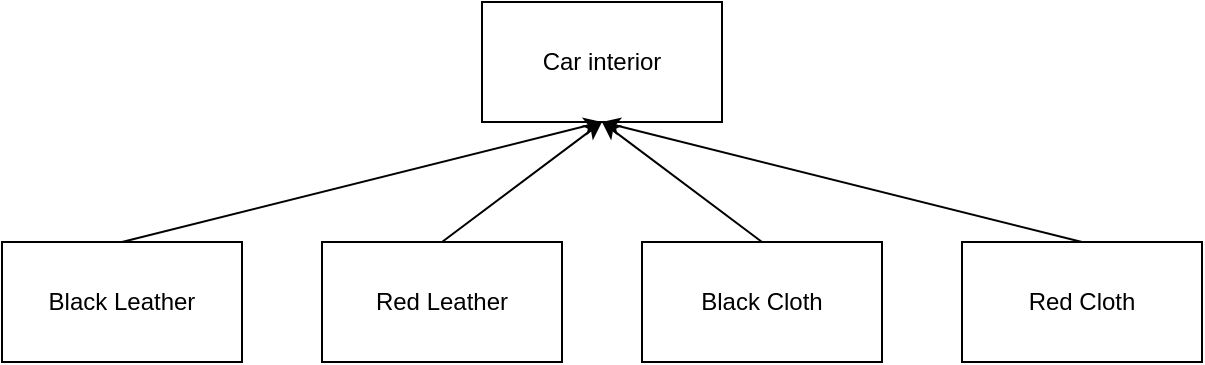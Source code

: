 <mxfile version="17.1.3" type="device" pages="2"><diagram name="Page-1" id="929967ad-93f9-6ef4-fab6-5d389245f69c"><mxGraphModel dx="1221" dy="575" grid="1" gridSize="10" guides="1" tooltips="1" connect="1" arrows="1" fold="1" page="1" pageScale="1.5" pageWidth="1169" pageHeight="826" background="none" math="0" shadow="0"><root><mxCell id="0" style=";html=1;"/><mxCell id="1" style=";html=1;" parent="0"/><mxCell id="kHvVohVgMUW8cG8L-8LZ-1" value="Car interior" style="rounded=0;whiteSpace=wrap;html=1;" vertex="1" parent="1"><mxGeometry x="720" y="400" width="120" height="60" as="geometry"/></mxCell><mxCell id="kHvVohVgMUW8cG8L-8LZ-2" value="Black Leather" style="rounded=0;whiteSpace=wrap;html=1;" vertex="1" parent="1"><mxGeometry x="480" y="520" width="120" height="60" as="geometry"/></mxCell><mxCell id="kHvVohVgMUW8cG8L-8LZ-3" value="Red Leather" style="rounded=0;whiteSpace=wrap;html=1;" vertex="1" parent="1"><mxGeometry x="640" y="520" width="120" height="60" as="geometry"/></mxCell><mxCell id="kHvVohVgMUW8cG8L-8LZ-4" value="Black Cloth" style="rounded=0;whiteSpace=wrap;html=1;" vertex="1" parent="1"><mxGeometry x="800" y="520" width="120" height="60" as="geometry"/></mxCell><mxCell id="kHvVohVgMUW8cG8L-8LZ-5" value="Red Cloth" style="rounded=0;whiteSpace=wrap;html=1;" vertex="1" parent="1"><mxGeometry x="960" y="520" width="120" height="60" as="geometry"/></mxCell><mxCell id="kHvVohVgMUW8cG8L-8LZ-6" value="" style="endArrow=classic;html=1;rounded=0;exitX=0.5;exitY=0;exitDx=0;exitDy=0;entryX=0.5;entryY=1;entryDx=0;entryDy=0;" edge="1" parent="1" source="kHvVohVgMUW8cG8L-8LZ-2" target="kHvVohVgMUW8cG8L-8LZ-1"><mxGeometry width="50" height="50" relative="1" as="geometry"><mxPoint x="760" y="590" as="sourcePoint"/><mxPoint x="810" y="540" as="targetPoint"/></mxGeometry></mxCell><mxCell id="kHvVohVgMUW8cG8L-8LZ-7" value="" style="endArrow=classic;html=1;rounded=0;entryX=0.5;entryY=1;entryDx=0;entryDy=0;exitX=0.5;exitY=0;exitDx=0;exitDy=0;" edge="1" parent="1" source="kHvVohVgMUW8cG8L-8LZ-3" target="kHvVohVgMUW8cG8L-8LZ-1"><mxGeometry width="50" height="50" relative="1" as="geometry"><mxPoint x="590" y="730" as="sourcePoint"/><mxPoint x="640" y="680" as="targetPoint"/></mxGeometry></mxCell><mxCell id="kHvVohVgMUW8cG8L-8LZ-8" value="" style="endArrow=classic;html=1;rounded=0;exitX=0.5;exitY=0;exitDx=0;exitDy=0;" edge="1" parent="1" source="kHvVohVgMUW8cG8L-8LZ-4"><mxGeometry width="50" height="50" relative="1" as="geometry"><mxPoint x="620" y="730" as="sourcePoint"/><mxPoint x="780" y="460" as="targetPoint"/></mxGeometry></mxCell><mxCell id="kHvVohVgMUW8cG8L-8LZ-9" value="" style="endArrow=classic;html=1;rounded=0;entryX=0.5;entryY=1;entryDx=0;entryDy=0;exitX=0.5;exitY=0;exitDx=0;exitDy=0;" edge="1" parent="1" source="kHvVohVgMUW8cG8L-8LZ-5" target="kHvVohVgMUW8cG8L-8LZ-1"><mxGeometry width="50" height="50" relative="1" as="geometry"><mxPoint x="480" y="700" as="sourcePoint"/><mxPoint x="530" y="650" as="targetPoint"/></mxGeometry></mxCell></root></mxGraphModel></diagram><diagram id="C5-tlgM2WG3cfNAYKrPh" name="Page-2"><mxGraphModel dx="1038" dy="489" grid="1" gridSize="10" guides="1" tooltips="1" connect="1" arrows="1" fold="1" page="1" pageScale="1" pageWidth="850" pageHeight="1100" math="0" shadow="0"><root><mxCell id="pLxBsdumDGImjKGUMNiQ-0"/><mxCell id="pLxBsdumDGImjKGUMNiQ-1" parent="pLxBsdumDGImjKGUMNiQ-0"/><mxCell id="pLxBsdumDGImjKGUMNiQ-3" value="" style="edgeStyle=elbowEdgeStyle;elbow=vertical;endArrow=classic;html=1;rounded=0;entryX=0.25;entryY=1;entryDx=0;entryDy=0;exitX=0.185;exitY=-0.012;exitDx=0;exitDy=0;exitPerimeter=0;" edge="1" parent="pLxBsdumDGImjKGUMNiQ-1" source="pLxBsdumDGImjKGUMNiQ-12" target="pLxBsdumDGImjKGUMNiQ-10"><mxGeometry width="50" height="50" relative="1" as="geometry"><mxPoint x="230" y="840" as="sourcePoint"/><mxPoint x="280" y="790" as="targetPoint"/></mxGeometry></mxCell><mxCell id="pLxBsdumDGImjKGUMNiQ-4" value="" style="edgeStyle=elbowEdgeStyle;elbow=vertical;endArrow=classic;html=1;rounded=0;entryX=0.75;entryY=1;entryDx=0;entryDy=0;exitX=0.75;exitY=0;exitDx=0;exitDy=0;" edge="1" parent="pLxBsdumDGImjKGUMNiQ-1" source="pLxBsdumDGImjKGUMNiQ-13" target="pLxBsdumDGImjKGUMNiQ-10"><mxGeometry width="50" height="50" relative="1" as="geometry"><mxPoint x="300" y="850" as="sourcePoint"/><mxPoint x="350" y="800" as="targetPoint"/></mxGeometry></mxCell><mxCell id="pLxBsdumDGImjKGUMNiQ-5" value="" style="edgeStyle=elbowEdgeStyle;elbow=vertical;endArrow=classic;html=1;rounded=0;entryX=0.25;entryY=1;entryDx=0;entryDy=0;" edge="1" parent="pLxBsdumDGImjKGUMNiQ-1" source="pLxBsdumDGImjKGUMNiQ-10" target="pLxBsdumDGImjKGUMNiQ-9"><mxGeometry width="50" height="50" relative="1" as="geometry"><mxPoint x="425" y="690" as="sourcePoint"/><mxPoint x="475" y="640" as="targetPoint"/></mxGeometry></mxCell><mxCell id="pLxBsdumDGImjKGUMNiQ-6" value="" style="edgeStyle=elbowEdgeStyle;elbow=vertical;endArrow=classic;html=1;rounded=0;entryX=0.75;entryY=1;entryDx=0;entryDy=0;exitX=0.5;exitY=0;exitDx=0;exitDy=0;" edge="1" parent="pLxBsdumDGImjKGUMNiQ-1" source="pLxBsdumDGImjKGUMNiQ-11" target="pLxBsdumDGImjKGUMNiQ-9"><mxGeometry width="50" height="50" relative="1" as="geometry"><mxPoint x="510" y="710" as="sourcePoint"/><mxPoint x="560" y="660" as="targetPoint"/></mxGeometry></mxCell><mxCell id="pLxBsdumDGImjKGUMNiQ-7" value="" style="edgeStyle=elbowEdgeStyle;elbow=vertical;endArrow=classic;html=1;rounded=0;entryX=0.5;entryY=1;entryDx=0;entryDy=0;exitX=0.5;exitY=0;exitDx=0;exitDy=0;" edge="1" parent="pLxBsdumDGImjKGUMNiQ-1" source="pLxBsdumDGImjKGUMNiQ-16" target="pLxBsdumDGImjKGUMNiQ-10"><mxGeometry width="50" height="50" relative="1" as="geometry"><mxPoint x="550" y="860" as="sourcePoint"/><mxPoint x="600" y="810" as="targetPoint"/><Array as="points"><mxPoint x="390" y="590"/></Array></mxGeometry></mxCell><mxCell id="pLxBsdumDGImjKGUMNiQ-8" value="" style="edgeStyle=elbowEdgeStyle;elbow=vertical;endArrow=classic;html=1;rounded=0;entryX=0.25;entryY=1;entryDx=0;entryDy=0;exitX=0.5;exitY=0;exitDx=0;exitDy=0;" edge="1" parent="pLxBsdumDGImjKGUMNiQ-1" source="pLxBsdumDGImjKGUMNiQ-14" target="pLxBsdumDGImjKGUMNiQ-11"><mxGeometry width="50" height="50" relative="1" as="geometry"><mxPoint x="630" y="860" as="sourcePoint"/><mxPoint x="680" y="810" as="targetPoint"/></mxGeometry></mxCell><mxCell id="pLxBsdumDGImjKGUMNiQ-9" value="Car Interior" style="html=1;" vertex="1" parent="pLxBsdumDGImjKGUMNiQ-1"><mxGeometry x="440" y="440" width="110" height="50" as="geometry"/></mxCell><mxCell id="pLxBsdumDGImjKGUMNiQ-10" value="Interior Material" style="html=1;" vertex="1" parent="pLxBsdumDGImjKGUMNiQ-1"><mxGeometry x="370" y="520" width="110" height="50" as="geometry"/></mxCell><mxCell id="pLxBsdumDGImjKGUMNiQ-11" value="Interior Color" style="html=1;" vertex="1" parent="pLxBsdumDGImjKGUMNiQ-1"><mxGeometry x="520" y="520" width="110" height="50" as="geometry"/></mxCell><mxCell id="pLxBsdumDGImjKGUMNiQ-12" value="Leather" style="html=1;" vertex="1" parent="pLxBsdumDGImjKGUMNiQ-1"><mxGeometry x="230" y="600" width="110" height="50" as="geometry"/></mxCell><mxCell id="pLxBsdumDGImjKGUMNiQ-13" value="Cloth" style="html=1;" vertex="1" parent="pLxBsdumDGImjKGUMNiQ-1"><mxGeometry x="370" y="600" width="110" height="50" as="geometry"/></mxCell><mxCell id="pLxBsdumDGImjKGUMNiQ-14" value="Black" style="html=1;" vertex="1" parent="pLxBsdumDGImjKGUMNiQ-1"><mxGeometry x="520" y="600" width="110" height="50" as="geometry"/></mxCell><mxCell id="pLxBsdumDGImjKGUMNiQ-15" value="Red" style="html=1;" vertex="1" parent="pLxBsdumDGImjKGUMNiQ-1"><mxGeometry x="640" y="600" width="110" height="50" as="geometry"/></mxCell><mxCell id="pLxBsdumDGImjKGUMNiQ-16" value="Cloth/leather&lt;br&gt;combo" style="html=1;" vertex="1" parent="pLxBsdumDGImjKGUMNiQ-1"><mxGeometry x="300" y="680" width="110" height="50" as="geometry"/></mxCell><mxCell id="pLxBsdumDGImjKGUMNiQ-17" value="" style="edgeStyle=elbowEdgeStyle;elbow=vertical;endArrow=classic;html=1;rounded=0;entryX=0.75;entryY=1;entryDx=0;entryDy=0;" edge="1" parent="pLxBsdumDGImjKGUMNiQ-1" source="pLxBsdumDGImjKGUMNiQ-15" target="pLxBsdumDGImjKGUMNiQ-11"><mxGeometry width="50" height="50" relative="1" as="geometry"><mxPoint x="600" y="760" as="sourcePoint"/><mxPoint x="650" y="710" as="targetPoint"/></mxGeometry></mxCell></root></mxGraphModel></diagram></mxfile>